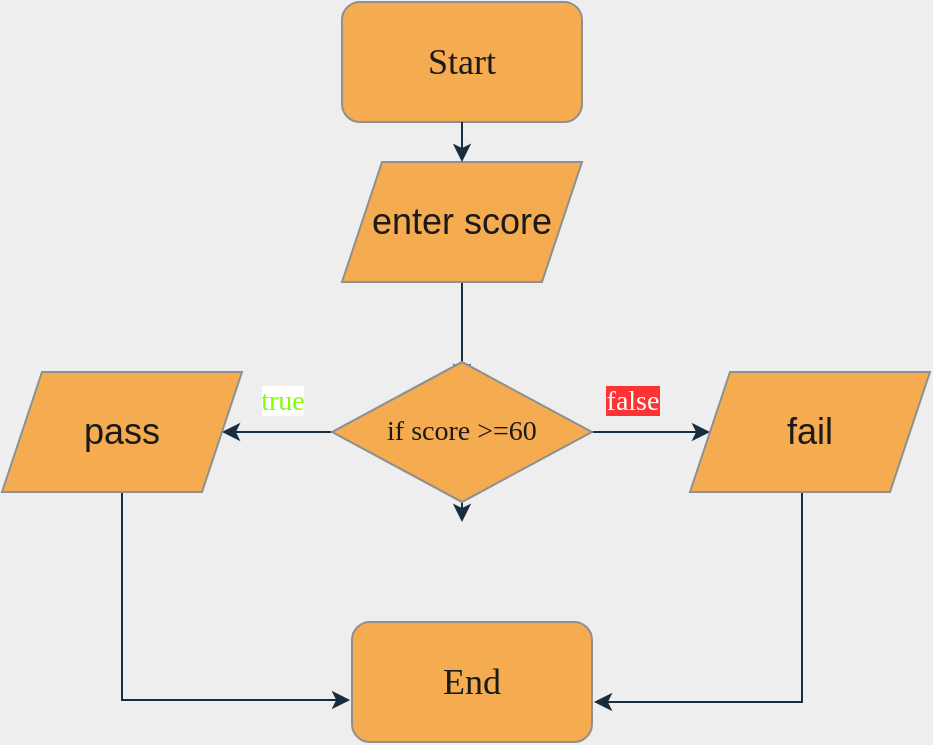 <mxfile version="13.5.9" type="device"><diagram id="rTmkpFV8Ca4h8stU2GCD" name="Page-1"><mxGraphModel dx="868" dy="482" grid="1" gridSize="10" guides="1" tooltips="1" connect="1" arrows="1" fold="1" page="1" pageScale="1" pageWidth="827" pageHeight="1169" background="#EEEEEE" math="0" shadow="0"><root><mxCell id="0"/><mxCell id="1" parent="0"/><mxCell id="Zfwi1jOX5NnsludLE78z-1" value="&lt;font style=&quot;font-size: 18px&quot; face=&quot;Times New Roman&quot;&gt;Start&lt;/font&gt;" style="rounded=1;whiteSpace=wrap;html=1;fillColor=#F5AB50;strokeColor=#909090;fontColor=#1A1A1A;" vertex="1" parent="1"><mxGeometry x="240" y="40" width="120" height="60" as="geometry"/></mxCell><mxCell id="Zfwi1jOX5NnsludLE78z-11" style="edgeStyle=orthogonalEdgeStyle;rounded=0;orthogonalLoop=1;jettySize=auto;html=1;strokeColor=#182E3E;labelBackgroundColor=#EEEEEE;fontColor=#1A1A1A;" edge="1" parent="1" source="Zfwi1jOX5NnsludLE78z-2"><mxGeometry relative="1" as="geometry"><mxPoint x="300" y="230" as="targetPoint"/></mxGeometry></mxCell><mxCell id="Zfwi1jOX5NnsludLE78z-2" value="&lt;font style=&quot;font-size: 18px&quot;&gt;enter score&lt;/font&gt;" style="shape=parallelogram;perimeter=parallelogramPerimeter;whiteSpace=wrap;html=1;fixedSize=1;fillColor=#F5AB50;strokeColor=#909090;fontColor=#1A1A1A;" vertex="1" parent="1"><mxGeometry x="240" y="120" width="120" height="60" as="geometry"/></mxCell><mxCell id="Zfwi1jOX5NnsludLE78z-12" style="edgeStyle=orthogonalEdgeStyle;rounded=0;orthogonalLoop=1;jettySize=auto;html=1;exitX=0;exitY=0.5;exitDx=0;exitDy=0;strokeColor=#182E3E;labelBackgroundColor=#EEEEEE;fontColor=#1A1A1A;" edge="1" parent="1" source="Zfwi1jOX5NnsludLE78z-3" target="Zfwi1jOX5NnsludLE78z-5"><mxGeometry relative="1" as="geometry"/></mxCell><mxCell id="Zfwi1jOX5NnsludLE78z-13" style="edgeStyle=orthogonalEdgeStyle;rounded=0;orthogonalLoop=1;jettySize=auto;html=1;strokeColor=#182E3E;labelBackgroundColor=#EEEEEE;fontColor=#1A1A1A;" edge="1" parent="1" source="Zfwi1jOX5NnsludLE78z-3" target="Zfwi1jOX5NnsludLE78z-4"><mxGeometry relative="1" as="geometry"/></mxCell><mxCell id="Zfwi1jOX5NnsludLE78z-30" style="edgeStyle=orthogonalEdgeStyle;curved=0;rounded=1;sketch=0;orthogonalLoop=1;jettySize=auto;html=1;exitX=0.5;exitY=1;exitDx=0;exitDy=0;strokeColor=#182E3E;fontColor=#1A1A1A;" edge="1" parent="1" source="Zfwi1jOX5NnsludLE78z-3"><mxGeometry relative="1" as="geometry"><mxPoint x="300" y="300" as="targetPoint"/></mxGeometry></mxCell><mxCell id="Zfwi1jOX5NnsludLE78z-3" value="&lt;font style=&quot;font-size: 14px&quot; face=&quot;Lucida Console&quot;&gt;if score &amp;gt;=60&lt;/font&gt;" style="rhombus;whiteSpace=wrap;html=1;fillColor=#F5AB50;strokeColor=#909090;fontColor=#1A1A1A;" vertex="1" parent="1"><mxGeometry x="235" y="220" width="130" height="70" as="geometry"/></mxCell><mxCell id="Zfwi1jOX5NnsludLE78z-22" style="edgeStyle=orthogonalEdgeStyle;rounded=0;orthogonalLoop=1;jettySize=auto;html=1;strokeColor=#182E3E;labelBackgroundColor=#EEEEEE;fontColor=#1A1A1A;entryX=-0.008;entryY=0.65;entryDx=0;entryDy=0;entryPerimeter=0;" edge="1" parent="1" source="Zfwi1jOX5NnsludLE78z-5" target="Zfwi1jOX5NnsludLE78z-17"><mxGeometry relative="1" as="geometry"><mxPoint x="230" y="390" as="targetPoint"/><Array as="points"><mxPoint x="130" y="389"/></Array></mxGeometry></mxCell><mxCell id="Zfwi1jOX5NnsludLE78z-5" value="&lt;font style=&quot;font-size: 18px&quot;&gt;pass&lt;/font&gt;" style="shape=parallelogram;perimeter=parallelogramPerimeter;whiteSpace=wrap;html=1;fixedSize=1;fillColor=#F5AB50;strokeColor=#909090;fontColor=#1A1A1A;" vertex="1" parent="1"><mxGeometry x="70" y="225" width="120" height="60" as="geometry"/></mxCell><mxCell id="Zfwi1jOX5NnsludLE78z-23" style="edgeStyle=orthogonalEdgeStyle;rounded=0;orthogonalLoop=1;jettySize=auto;html=1;strokeColor=#182E3E;labelBackgroundColor=#EEEEEE;fontColor=#1A1A1A;" edge="1" parent="1"><mxGeometry relative="1" as="geometry"><mxPoint x="366" y="390" as="targetPoint"/><mxPoint x="466" y="285" as="sourcePoint"/><Array as="points"><mxPoint x="470" y="285"/><mxPoint x="470" y="390"/></Array></mxGeometry></mxCell><mxCell id="Zfwi1jOX5NnsludLE78z-4" value="&lt;font style=&quot;font-size: 18px&quot;&gt;fail&lt;/font&gt;" style="shape=parallelogram;perimeter=parallelogramPerimeter;whiteSpace=wrap;html=1;fixedSize=1;fillColor=#F5AB50;strokeColor=#909090;fontColor=#1A1A1A;" vertex="1" parent="1"><mxGeometry x="414" y="225" width="120" height="60" as="geometry"/></mxCell><mxCell id="Zfwi1jOX5NnsludLE78z-9" value="" style="endArrow=classic;html=1;exitX=0.5;exitY=1;exitDx=0;exitDy=0;strokeColor=#182E3E;labelBackgroundColor=#EEEEEE;fontColor=#1A1A1A;" edge="1" parent="1" source="Zfwi1jOX5NnsludLE78z-1"><mxGeometry width="50" height="50" relative="1" as="geometry"><mxPoint x="250" y="280" as="sourcePoint"/><mxPoint x="300" y="120" as="targetPoint"/></mxGeometry></mxCell><mxCell id="Zfwi1jOX5NnsludLE78z-14" value="&lt;font style=&quot;font-size: 14px ; background-color: rgb(255 , 255 , 255)&quot; face=&quot;Comic Sans MS&quot; color=&quot;#80ff00&quot;&gt;true&lt;/font&gt;" style="text;html=1;align=center;verticalAlign=middle;resizable=0;points=[];autosize=1;fontColor=#1A1A1A;" vertex="1" parent="1"><mxGeometry x="190" y="230" width="40" height="20" as="geometry"/></mxCell><mxCell id="Zfwi1jOX5NnsludLE78z-15" value="&lt;font style=&quot;font-size: 14px ; background-color: rgb(255 , 51 , 51)&quot; face=&quot;Comic Sans MS&quot; color=&quot;#ffffff&quot;&gt;false&lt;/font&gt;" style="text;html=1;align=center;verticalAlign=middle;resizable=0;points=[];autosize=1;fontColor=#1A1A1A;" vertex="1" parent="1"><mxGeometry x="360" y="230" width="50" height="20" as="geometry"/></mxCell><mxCell id="Zfwi1jOX5NnsludLE78z-17" value="&lt;font style=&quot;font-size: 18px&quot; face=&quot;Times New Roman&quot;&gt;End&lt;/font&gt;" style="rounded=1;whiteSpace=wrap;html=1;fillColor=#F5AB50;strokeColor=#909090;fontColor=#1A1A1A;" vertex="1" parent="1"><mxGeometry x="245" y="350" width="120" height="60" as="geometry"/></mxCell></root></mxGraphModel></diagram></mxfile>